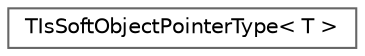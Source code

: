digraph "Graphical Class Hierarchy"
{
 // INTERACTIVE_SVG=YES
 // LATEX_PDF_SIZE
  bgcolor="transparent";
  edge [fontname=Helvetica,fontsize=10,labelfontname=Helvetica,labelfontsize=10];
  node [fontname=Helvetica,fontsize=10,shape=box,height=0.2,width=0.4];
  rankdir="LR";
  Node0 [id="Node000000",label="TIsSoftObjectPointerType\< T \>",height=0.2,width=0.4,color="grey40", fillcolor="white", style="filled",URL="$de/d15/structTIsSoftObjectPointerType.html",tooltip="TIsSoftObjectPointerType Trait for recognizing 'soft' (path-based) object pointer types."];
}
